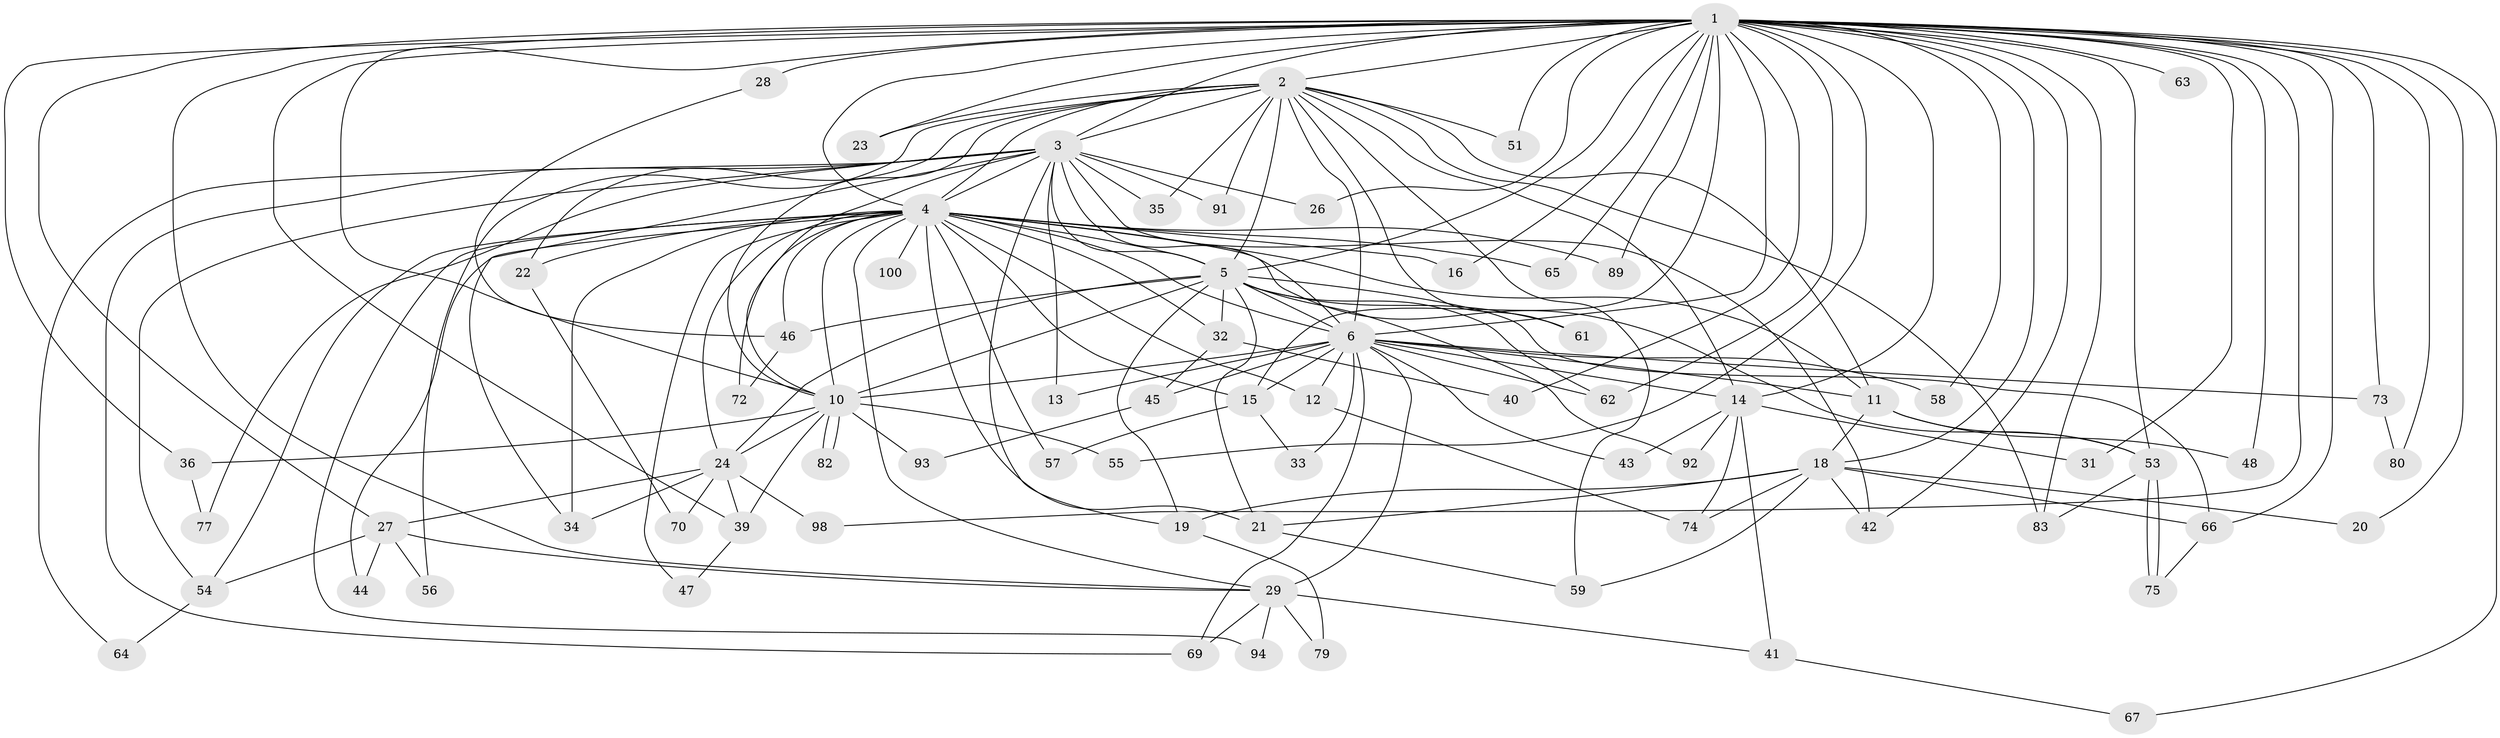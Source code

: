 // original degree distribution, {29: 0.01, 22: 0.01, 19: 0.01, 23: 0.01, 15: 0.02, 21: 0.02, 12: 0.01, 17: 0.01, 4: 0.1, 3: 0.19, 2: 0.53, 7: 0.02, 5: 0.02, 9: 0.01, 8: 0.01, 6: 0.02}
// Generated by graph-tools (version 1.1) at 2025/38/02/21/25 10:38:52]
// undirected, 73 vertices, 171 edges
graph export_dot {
graph [start="1"]
  node [color=gray90,style=filled];
  1 [super="+8"];
  2 [super="+96"];
  3 [super="+78"];
  4 [super="+9"];
  5 [super="+71"];
  6 [super="+7"];
  10 [super="+30"];
  11 [super="+17"];
  12;
  13;
  14 [super="+25"];
  15 [super="+49"];
  16;
  18;
  19 [super="+99"];
  20;
  21 [super="+88"];
  22;
  23;
  24 [super="+37"];
  26;
  27 [super="+60"];
  28;
  29 [super="+38"];
  31;
  32 [super="+52"];
  33;
  34;
  35;
  36;
  39 [super="+90"];
  40;
  41;
  42 [super="+50"];
  43;
  44;
  45;
  46 [super="+81"];
  47;
  48;
  51;
  53 [super="+86"];
  54 [super="+84"];
  55;
  56;
  57;
  58;
  59 [super="+68"];
  61;
  62;
  63;
  64;
  65;
  66 [super="+76"];
  67;
  69 [super="+95"];
  70;
  72;
  73;
  74 [super="+87"];
  75 [super="+97"];
  77;
  79;
  80;
  82;
  83 [super="+85"];
  89;
  91;
  92;
  93;
  94;
  98;
  100;
  1 -- 2 [weight=2];
  1 -- 3 [weight=2];
  1 -- 4 [weight=4];
  1 -- 5 [weight=2];
  1 -- 6 [weight=4];
  1 -- 10 [weight=2];
  1 -- 14;
  1 -- 15;
  1 -- 16;
  1 -- 18;
  1 -- 20;
  1 -- 23;
  1 -- 28 [weight=2];
  1 -- 31;
  1 -- 36;
  1 -- 40;
  1 -- 42;
  1 -- 48;
  1 -- 53;
  1 -- 63 [weight=2];
  1 -- 65;
  1 -- 66;
  1 -- 67;
  1 -- 83;
  1 -- 98;
  1 -- 73;
  1 -- 80;
  1 -- 89;
  1 -- 26;
  1 -- 27;
  1 -- 29;
  1 -- 51;
  1 -- 55;
  1 -- 58;
  1 -- 62;
  1 -- 39;
  2 -- 3;
  2 -- 4 [weight=2];
  2 -- 5;
  2 -- 6 [weight=2];
  2 -- 10;
  2 -- 14;
  2 -- 22;
  2 -- 23;
  2 -- 35;
  2 -- 51;
  2 -- 56;
  2 -- 59;
  2 -- 61;
  2 -- 91;
  2 -- 11;
  2 -- 83;
  3 -- 4 [weight=2];
  3 -- 5;
  3 -- 6 [weight=2];
  3 -- 10;
  3 -- 13;
  3 -- 19;
  3 -- 26;
  3 -- 35;
  3 -- 42;
  3 -- 64;
  3 -- 69;
  3 -- 77;
  3 -- 91;
  3 -- 34;
  3 -- 54;
  4 -- 5 [weight=2];
  4 -- 6 [weight=4];
  4 -- 10 [weight=2];
  4 -- 16;
  4 -- 22;
  4 -- 24;
  4 -- 29;
  4 -- 32;
  4 -- 46;
  4 -- 47;
  4 -- 53;
  4 -- 54;
  4 -- 65;
  4 -- 72;
  4 -- 89;
  4 -- 94;
  4 -- 100 [weight=2];
  4 -- 34;
  4 -- 11;
  4 -- 12;
  4 -- 44;
  4 -- 15;
  4 -- 21;
  4 -- 57;
  5 -- 6 [weight=2];
  5 -- 10;
  5 -- 21;
  5 -- 24;
  5 -- 32;
  5 -- 61;
  5 -- 92;
  5 -- 62;
  5 -- 19;
  5 -- 66;
  5 -- 46;
  6 -- 10 [weight=3];
  6 -- 11;
  6 -- 12;
  6 -- 13;
  6 -- 29;
  6 -- 33;
  6 -- 43;
  6 -- 45 [weight=2];
  6 -- 58;
  6 -- 62;
  6 -- 73;
  6 -- 14;
  6 -- 15;
  6 -- 69;
  10 -- 36;
  10 -- 82;
  10 -- 82;
  10 -- 93;
  10 -- 39;
  10 -- 55;
  10 -- 24;
  11 -- 48;
  11 -- 18;
  11 -- 53;
  12 -- 74;
  14 -- 41;
  14 -- 43;
  14 -- 74;
  14 -- 92;
  14 -- 31;
  15 -- 33;
  15 -- 57;
  18 -- 19;
  18 -- 20;
  18 -- 59;
  18 -- 66;
  18 -- 74;
  18 -- 42;
  18 -- 21;
  19 -- 79;
  21 -- 59;
  22 -- 70;
  24 -- 27;
  24 -- 34;
  24 -- 39;
  24 -- 70;
  24 -- 98;
  27 -- 44;
  27 -- 54;
  27 -- 56;
  27 -- 29;
  28 -- 46;
  29 -- 41;
  29 -- 79;
  29 -- 94;
  29 -- 69;
  32 -- 40;
  32 -- 45;
  36 -- 77;
  39 -- 47;
  41 -- 67;
  45 -- 93;
  46 -- 72;
  53 -- 75;
  53 -- 75;
  53 -- 83;
  54 -- 64;
  66 -- 75;
  73 -- 80;
}
